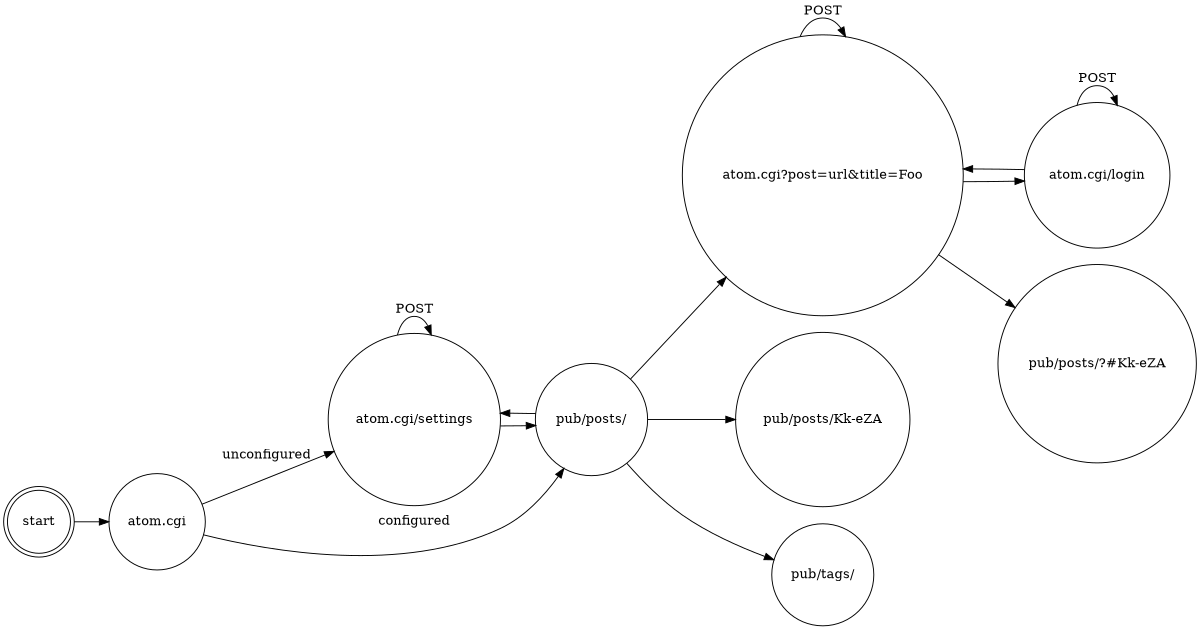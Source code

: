 digraph flow {
	rankdir=LR;
	size="8,5"
	node [shape = doublecircle]; 
		start;

	node [shape=circle];
		"atom.cgi" [ label = "atom.cgi" ];
	
	start -> "atom.cgi";
	"atom.cgi" -> "atom.cgi/settings" [ label = "unconfigured" ];
	"atom.cgi" -> "pub/posts/" [ label = "configured" ];
	"atom.cgi/settings" -> "atom.cgi/settings" [ label = "POST" ];
	"atom.cgi/settings" -> "pub/posts/";
	"pub/posts/" 
		-> "atom.cgi?post=url&title=Foo"
		-> "atom.cgi/login";
	"atom.cgi/login"
		-> "atom.cgi/login" [label=POST];
	"atom.cgi/login" 
		-> "atom.cgi?post=url&title=Foo"
		-> "pub/posts/?#Kk-eZA";
	"atom.cgi?post=url&title=Foo"
		-> "atom.cgi?post=url&title=Foo" [label=POST];
	"pub/posts/" 
		-> "pub/posts/Kk-eZA"
	"pub/posts/" 
		-> "atom.cgi/settings"
	"pub/posts/" 
		-> "pub/tags/" 
}
